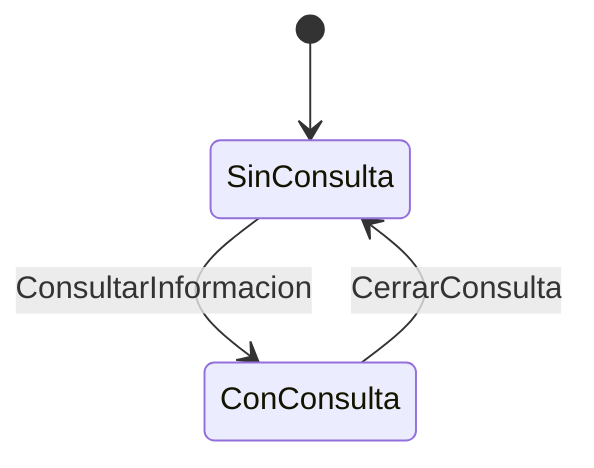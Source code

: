 stateDiagram
    [*] --> SinConsulta
    SinConsulta --> ConConsulta: ConsultarInformacion
    ConConsulta --> SinConsulta: CerrarConsulta